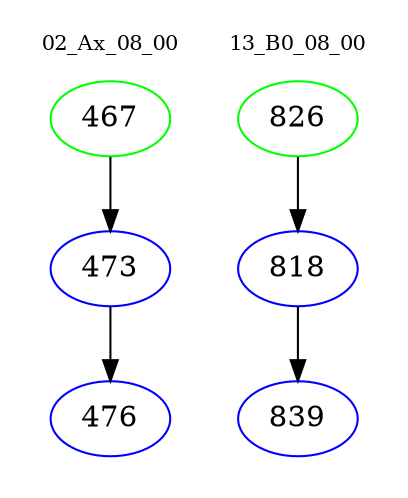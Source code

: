 digraph{
subgraph cluster_0 {
color = white
label = "02_Ax_08_00";
fontsize=10;
T0_467 [label="467", color="green"]
T0_467 -> T0_473 [color="black"]
T0_473 [label="473", color="blue"]
T0_473 -> T0_476 [color="black"]
T0_476 [label="476", color="blue"]
}
subgraph cluster_1 {
color = white
label = "13_B0_08_00";
fontsize=10;
T1_826 [label="826", color="green"]
T1_826 -> T1_818 [color="black"]
T1_818 [label="818", color="blue"]
T1_818 -> T1_839 [color="black"]
T1_839 [label="839", color="blue"]
}
}
